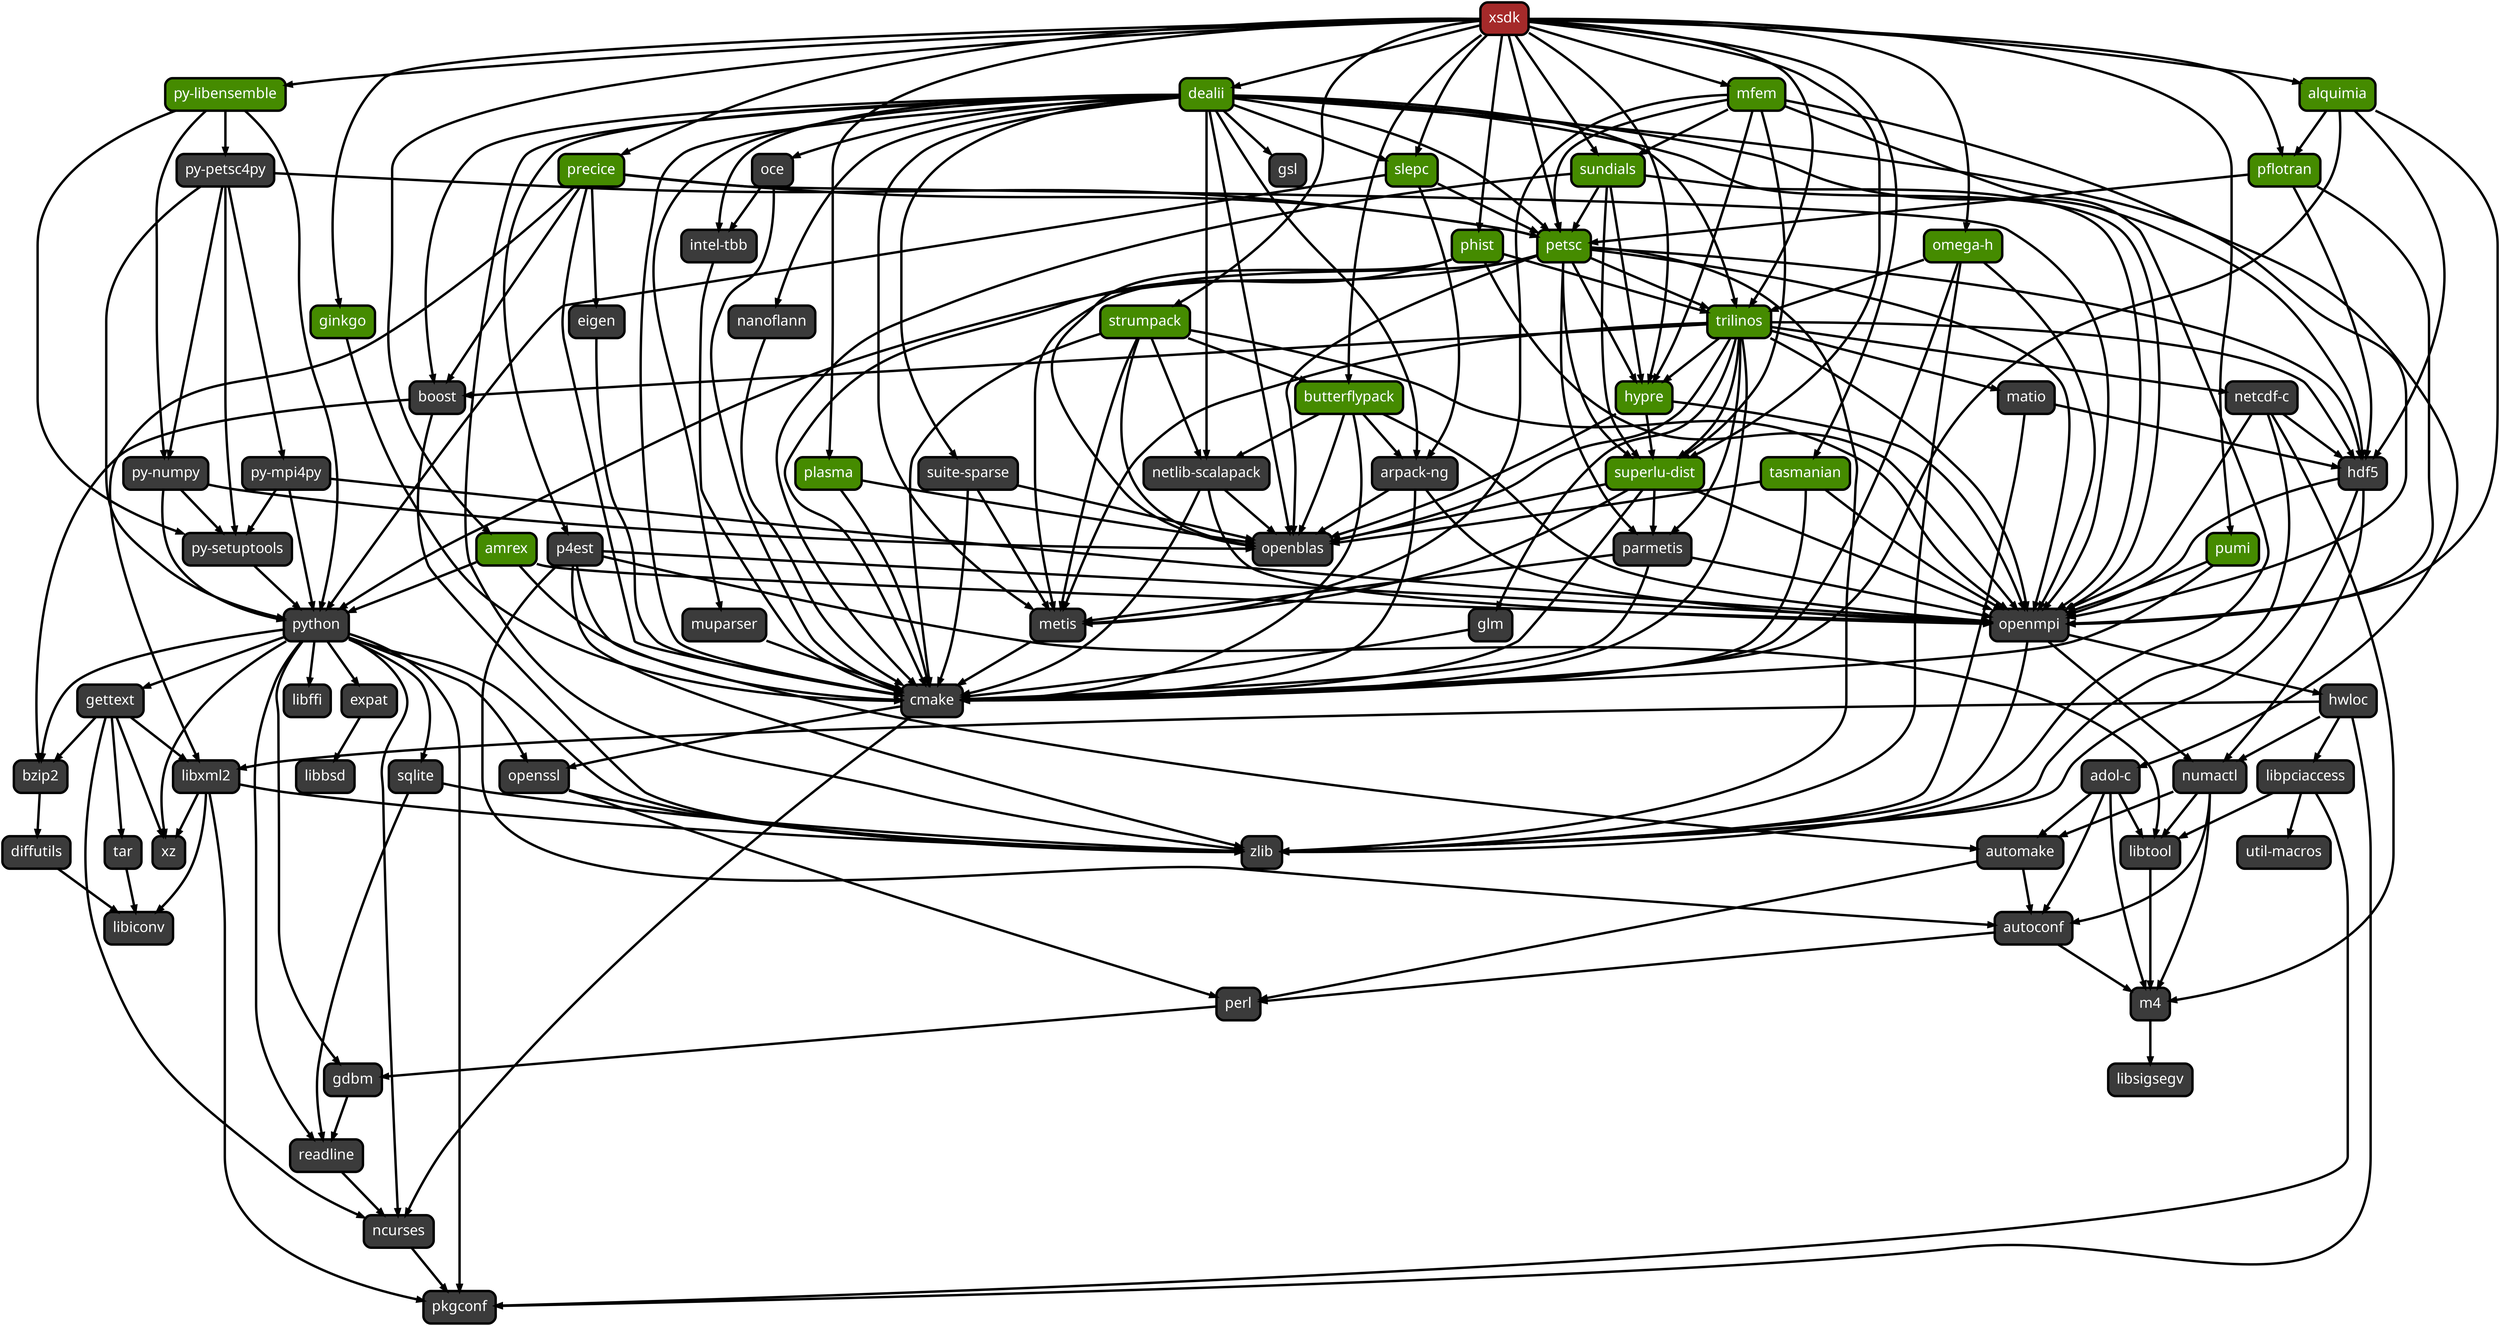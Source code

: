digraph G {
  labelloc = "b"
  rankdir = "TB"
  ranksep = "1"
  edge[
     penwidth=4  ]
  node[
     fontname=Monaco,
     penwidth=4,
     fontsize=24,
     margin=.2,
     shape=box,
     fillcolor=brown,
     fontcolor=white,
     style="rounded,filled"  ]

  "lzbsfk7izjullt2s6kd6ezxey2ybbvit" [fillcolor=chartreuse4, label="trilinos"]
  "oylw3eudtvxrqpb6lsiw5ezxs7wbcrbh" [fillcolor=gray23, label="hwloc"]
  "nhkmyyhk4tf4qek4cvbsgilnza3jepfp" [fillcolor=gray23, label="boost"]
  "27enixe7wyfrrsqyar2qe2llz5d3buud" [fillcolor=chartreuse4, label="petsc"]
  "2qbsalbj5o5lbetsposincfajx3ovf2b" [fillcolor=chartreuse4, label="phist"]
  "j6blq46il2hfg3kvi3a4k7i7v4xrl2zf" [fillcolor=gray23, label="openssl"]
  "smnxf6wn24ffif75bqdulbtkkvuraj6b" [fillcolor=gray23, label="py-numpy"]
  "bml7kfkf27cbpnbhyy4kfdnlxqnrxfzt" [fillcolor=gray23, label="python"]
  "o5pa2av36vbwbafe64qa2xaqv6vdd5jn" [fillcolor=gray23, label="openblas"]
  "xf3wgu255a6obrrfly4itykioxi7dalt" [fillcolor=chartreuse4, label="omega-h"]
  "lp55kra5rpenopiqutljdr5udsmqe7w7" [fillcolor=gray23, label="hdf5"]
  "al4epsqqdjcufnurvmo4nsf3z3bbklh5" [fillcolor=gray23, label="sqlite"]
  "otjp5a3viguitdec5ixh5rijpsvzdvax" [fillcolor=gray23, label="cmake"]
  "6vafhspx26ed7gukbt4lc5nnq3niihhx" [fillcolor=chartreuse4, label="butterflypack"]
  "cqjnmzncp2y5sdaomregb6a54wyjobnn" [fillcolor=gray23, label="m4"]
  "f3t5giz664ey5uwmfrbhthdjdd4r4xde" [fillcolor=gray23, label="netlib-scalapack"]
  "blldzdr2nj3uywh5se2guy3bqjoejtiy" [fillcolor=chartreuse4, label="py-libensemble"]
  "gd3ga274ivo6nkwni2cstt4y2vororrp" [fillcolor=gray23, label="diffutils"]
  "i7x2gr52wlq6i5hmm5elbb6uzzf2ysm7" [fillcolor=gray23, label="zlib"]
  "yy4rfootq4mjmzcs35ep3baa34lbzzhb" [fillcolor=chartreuse4, label="amrex"]
  "jy24vpkemvi6wyyl2uuujk7wp7ki3kmo" [fillcolor=chartreuse4, label="tasmanian"]
  "tcis3wlczzdiqrv3iivl25njmpn2n3q2" [fillcolor=gray23, label="oce"]
  "icuhodptycm245mc4umu4ujv25fxizmf" [fillcolor=gray23, label="tar"]
  "mpzc3umnwyzav56frn72mtguqx5tp7sz" [fillcolor=gray23, label="nanoflann"]
  "air3cautb5gz3p6yl4wctksvdds56yfc" [fillcolor=gray23, label="libiconv"]
  "seeging2litozb6q3h342gx4rjj6bk73" [fillcolor=gray23, label="expat"]
  "6n7wec2t4hkw4tb3jwgvxrfh4jzqlnav" [fillcolor=gray23, label="pkgconf"]
  "awcd3xbi3sfbfgsywohfgodeeayr2z76" [fillcolor=gray23, label="p4est"]
  "qfkamhp7bupvfcwjymciftbkc75g7gjt" [fillcolor=gray23, label="py-setuptools"]
  "2hq773wj452jcqsx74gtkruhb6gvtcnd" [fillcolor=gray23, label="readline"]
  "vub5m6pulb6zq5k2dzvdtdlqbl3v5h6b" [fillcolor=gray23, label="arpack-ng"]
  "wjtud32uno5gsazy5557zttcnxn5lzfx" [fillcolor=chartreuse4, label="slepc"]
  "ai6bmdizqvjokgta2hsou4jbsp34pyww" [fillcolor=chartreuse4, label="alquimia"]
  "7hlg2csrv5yalphcpnveznjfleyvsbs5" [fillcolor=gray23, label="suite-sparse"]
  "eadruvlkzel2s4m5ccwwu2dtmgwgxdhn" [fillcolor=chartreuse4, label="hypre"]
  "6iklqji7rxypl7wl3z4vm7mfqbu7x644" [fillcolor=gray23, label="eigen"]
  "da32pcqhcg5q5uf3vv4aluxkgmnfdckh" [fillcolor=chartreuse4, label="ginkgo"]
  "zd4whphtu2ngi2kch3cbi7sedjrnkvwz" [fillcolor=gray23, label="adol-c"]
  "pwrjv6wpewxlcgkvep7vkicz3ahx5bxt" [fillcolor=gray23, label="automake"]
  "ejkppmnhpblrlfqljn7shlkps2p5gtoe" [fillcolor=gray23, label="ncurses"]
  "ga2bqaimscti7xen6uz5to4tcddpvxvl" [fillcolor=chartreuse4, label="pflotran"]
  "gnyx2ey44wjchspuyi7lpxqwuvdeuzcr" [fillcolor=gray23, label="perl"]
  "bkyvc3nrwealyvbuhgmji7rfvul2wll6" [fillcolor=gray23, label="metis"]
  "lj5dq2zs2fpu4vjfui5exvljfwxl6fzm" [fillcolor=chartreuse4, label="dealii"]
  "2wmkxgk6tim65lktx3zd5mmy44kuhcwn" [fillcolor=chartreuse4, label="mfem"]
  "j2v3vdgyby7vkzcx57k3j6zd2owsihmw" [fillcolor=chartreuse4, label="superlu-dist"]
  "xdklhbbsajhdng5jco2c3umibiqkgcbj" [fillcolor=gray23, label="bzip2"]
  "ysnqks5fz2tbh6wu7fpxjwhmgpyyqv4z" [fillcolor=gray23, label="matio"]
  "g3636meuu2bhpe425znyzvwishhwuuhc" [fillcolor=gray23, label="libxml2"]
  "32nygxosb5wfcdi3wo23rvyrygvdgvmw" [fillcolor=gray23, label="netcdf-c"]
  "ck6dwhyplakpyidht5nnqctw3je2mdwe" [fillcolor=gray23, label="muparser"]
  "wnbebxl53gnaelzgey7z77rit4yc3oge" [fillcolor=chartreuse4, label="plasma"]
  "iygjwwurg2zmws3fadhmza3ykds6ihww" [fillcolor=chartreuse4, label="strumpack"]
  "qmjnpvde6cm5bf7fd6fngz5ixaig6zsz" [fillcolor=gray23, label="glm"]
  "o4wrljnh3iftmlwfvfv5tgktoz3vky3l" [fillcolor=gray23, label="gsl"]
  "uwcxp4smaivdeetlymjsxrwd2lesvhgs" [fillcolor=gray23, label="numactl"]
  "uwpnnuae4nwwueamgaqykqs2xspakhvy" [fillcolor=gray23, label="parmetis"]
  "ivdigrxdynm4ka7ssopokee6gjqw2bmd" [fillcolor=gray23, label="py-mpi4py"]
  "r6xu2t76ree7ehpygogolsap5zjnrjls" [fillcolor=chartreuse4, label="sundials"]
  "vr6itv2fcz766lh2aziplmnuazbmjyc6" [label="xsdk"]
  "k2i73dkedvzay524afdfvch72fdz27vn" [fillcolor=gray23, label="autoconf"]
  "lti34s2ck3emiumhmrvywitgm5il3nnq" [fillcolor=gray23, label="util-macros"]
  "lmz3jhet2k3zqkxanfldd7n6ygdyrcey" [fillcolor=chartreuse4, label="precice"]
  "aogun3xlhljmrffhmav5ocuvpr43zwh5" [fillcolor=gray23, label="openmpi"]
  "qbbtbxs3vsgwc3kzixn7bbcvs2u2ur2n" [fillcolor=chartreuse4, label="pumi"]
  "mrf6imcyx2rvcmo2utxt74drm5ttoysj" [fillcolor=gray23, label="py-petsc4py"]
  "lig6nboqdgy3klshpvnewybqncfq67gh" [fillcolor=gray23, label="libbsd"]
  "oxfzkhpzh4qqvjgwpr64co63nvj6iko7" [fillcolor=gray23, label="libffi"]
  "tceaghmh2y4qsiigc3jm37y45hky6tc4" [fillcolor=gray23, label="libpciaccess"]
  "ewc3mxmfahqvykqyaxbvnlvhbus7z6fk" [fillcolor=gray23, label="gettext"]
  "alanhiu6czznarkbwy52ghycre7tgygm" [fillcolor=gray23, label="libsigsegv"]
  "cguxahua77c3mb52ac4lggdogbk4kvid" [fillcolor=gray23, label="xz"]
  "a755kizytas3bwrej6qzhn6kjkv3vyxu" [fillcolor=gray23, label="intel-tbb"]
  "3hmyszoqvdw2tivs7wce7rqywysab2oq" [fillcolor=gray23, label="libtool"]
  "ovjuakpkpn3qhadpangwivl3bzjiueoz" [fillcolor=gray23, label="gdbm"]

  "j2v3vdgyby7vkzcx57k3j6zd2owsihmw" -> "o5pa2av36vbwbafe64qa2xaqv6vdd5jn"
  "qbbtbxs3vsgwc3kzixn7bbcvs2u2ur2n" -> "aogun3xlhljmrffhmav5ocuvpr43zwh5"
  "f3t5giz664ey5uwmfrbhthdjdd4r4xde" -> "aogun3xlhljmrffhmav5ocuvpr43zwh5"
  "iygjwwurg2zmws3fadhmza3ykds6ihww" -> "f3t5giz664ey5uwmfrbhthdjdd4r4xde"
  "27enixe7wyfrrsqyar2qe2llz5d3buud" -> "lp55kra5rpenopiqutljdr5udsmqe7w7"
  "ivdigrxdynm4ka7ssopokee6gjqw2bmd" -> "aogun3xlhljmrffhmav5ocuvpr43zwh5"
  "uwcxp4smaivdeetlymjsxrwd2lesvhgs" -> "k2i73dkedvzay524afdfvch72fdz27vn"
  "ga2bqaimscti7xen6uz5to4tcddpvxvl" -> "lp55kra5rpenopiqutljdr5udsmqe7w7"
  "f3t5giz664ey5uwmfrbhthdjdd4r4xde" -> "o5pa2av36vbwbafe64qa2xaqv6vdd5jn"
  "vr6itv2fcz766lh2aziplmnuazbmjyc6" -> "lzbsfk7izjullt2s6kd6ezxey2ybbvit"
  "lmz3jhet2k3zqkxanfldd7n6ygdyrcey" -> "27enixe7wyfrrsqyar2qe2llz5d3buud"
  "3hmyszoqvdw2tivs7wce7rqywysab2oq" -> "cqjnmzncp2y5sdaomregb6a54wyjobnn"
  "al4epsqqdjcufnurvmo4nsf3z3bbklh5" -> "2hq773wj452jcqsx74gtkruhb6gvtcnd"
  "lj5dq2zs2fpu4vjfui5exvljfwxl6fzm" -> "aogun3xlhljmrffhmav5ocuvpr43zwh5"
  "lj5dq2zs2fpu4vjfui5exvljfwxl6fzm" -> "vub5m6pulb6zq5k2dzvdtdlqbl3v5h6b"
  "awcd3xbi3sfbfgsywohfgodeeayr2z76" -> "aogun3xlhljmrffhmav5ocuvpr43zwh5"
  "aogun3xlhljmrffhmav5ocuvpr43zwh5" -> "uwcxp4smaivdeetlymjsxrwd2lesvhgs"
  "2wmkxgk6tim65lktx3zd5mmy44kuhcwn" -> "j2v3vdgyby7vkzcx57k3j6zd2owsihmw"
  "lzbsfk7izjullt2s6kd6ezxey2ybbvit" -> "ysnqks5fz2tbh6wu7fpxjwhmgpyyqv4z"
  "xf3wgu255a6obrrfly4itykioxi7dalt" -> "i7x2gr52wlq6i5hmm5elbb6uzzf2ysm7"
  "lj5dq2zs2fpu4vjfui5exvljfwxl6fzm" -> "bkyvc3nrwealyvbuhgmji7rfvul2wll6"
  "lj5dq2zs2fpu4vjfui5exvljfwxl6fzm" -> "tcis3wlczzdiqrv3iivl25njmpn2n3q2"
  "uwpnnuae4nwwueamgaqykqs2xspakhvy" -> "bkyvc3nrwealyvbuhgmji7rfvul2wll6"
  "vr6itv2fcz766lh2aziplmnuazbmjyc6" -> "6vafhspx26ed7gukbt4lc5nnq3niihhx"
  "g3636meuu2bhpe425znyzvwishhwuuhc" -> "6n7wec2t4hkw4tb3jwgvxrfh4jzqlnav"
  "lj5dq2zs2fpu4vjfui5exvljfwxl6fzm" -> "awcd3xbi3sfbfgsywohfgodeeayr2z76"
  "bml7kfkf27cbpnbhyy4kfdnlxqnrxfzt" -> "seeging2litozb6q3h342gx4rjj6bk73"
  "da32pcqhcg5q5uf3vv4aluxkgmnfdckh" -> "otjp5a3viguitdec5ixh5rijpsvzdvax"
  "vub5m6pulb6zq5k2dzvdtdlqbl3v5h6b" -> "o5pa2av36vbwbafe64qa2xaqv6vdd5jn"
  "7hlg2csrv5yalphcpnveznjfleyvsbs5" -> "o5pa2av36vbwbafe64qa2xaqv6vdd5jn"
  "wnbebxl53gnaelzgey7z77rit4yc3oge" -> "o5pa2av36vbwbafe64qa2xaqv6vdd5jn"
  "zd4whphtu2ngi2kch3cbi7sedjrnkvwz" -> "3hmyszoqvdw2tivs7wce7rqywysab2oq"
  "lj5dq2zs2fpu4vjfui5exvljfwxl6fzm" -> "i7x2gr52wlq6i5hmm5elbb6uzzf2ysm7"
  "awcd3xbi3sfbfgsywohfgodeeayr2z76" -> "i7x2gr52wlq6i5hmm5elbb6uzzf2ysm7"
  "blldzdr2nj3uywh5se2guy3bqjoejtiy" -> "bml7kfkf27cbpnbhyy4kfdnlxqnrxfzt"
  "lj5dq2zs2fpu4vjfui5exvljfwxl6fzm" -> "nhkmyyhk4tf4qek4cvbsgilnza3jepfp"
  "2qbsalbj5o5lbetsposincfajx3ovf2b" -> "o5pa2av36vbwbafe64qa2xaqv6vdd5jn"
  "xf3wgu255a6obrrfly4itykioxi7dalt" -> "otjp5a3viguitdec5ixh5rijpsvzdvax"
  "vr6itv2fcz766lh2aziplmnuazbmjyc6" -> "2qbsalbj5o5lbetsposincfajx3ovf2b"
  "bml7kfkf27cbpnbhyy4kfdnlxqnrxfzt" -> "2hq773wj452jcqsx74gtkruhb6gvtcnd"
  "smnxf6wn24ffif75bqdulbtkkvuraj6b" -> "o5pa2av36vbwbafe64qa2xaqv6vdd5jn"
  "27enixe7wyfrrsqyar2qe2llz5d3buud" -> "bkyvc3nrwealyvbuhgmji7rfvul2wll6"
  "vr6itv2fcz766lh2aziplmnuazbmjyc6" -> "jy24vpkemvi6wyyl2uuujk7wp7ki3kmo"
  "lj5dq2zs2fpu4vjfui5exvljfwxl6fzm" -> "ck6dwhyplakpyidht5nnqctw3je2mdwe"
  "tcis3wlczzdiqrv3iivl25njmpn2n3q2" -> "a755kizytas3bwrej6qzhn6kjkv3vyxu"
  "uwpnnuae4nwwueamgaqykqs2xspakhvy" -> "otjp5a3viguitdec5ixh5rijpsvzdvax"
  "vr6itv2fcz766lh2aziplmnuazbmjyc6" -> "2wmkxgk6tim65lktx3zd5mmy44kuhcwn"
  "ga2bqaimscti7xen6uz5to4tcddpvxvl" -> "aogun3xlhljmrffhmav5ocuvpr43zwh5"
  "r6xu2t76ree7ehpygogolsap5zjnrjls" -> "27enixe7wyfrrsqyar2qe2llz5d3buud"
  "2qbsalbj5o5lbetsposincfajx3ovf2b" -> "lzbsfk7izjullt2s6kd6ezxey2ybbvit"
  "lj5dq2zs2fpu4vjfui5exvljfwxl6fzm" -> "lp55kra5rpenopiqutljdr5udsmqe7w7"
  "lmz3jhet2k3zqkxanfldd7n6ygdyrcey" -> "g3636meuu2bhpe425znyzvwishhwuuhc"
  "iygjwwurg2zmws3fadhmza3ykds6ihww" -> "6vafhspx26ed7gukbt4lc5nnq3niihhx"
  "aogun3xlhljmrffhmav5ocuvpr43zwh5" -> "i7x2gr52wlq6i5hmm5elbb6uzzf2ysm7"
  "mrf6imcyx2rvcmo2utxt74drm5ttoysj" -> "bml7kfkf27cbpnbhyy4kfdnlxqnrxfzt"
  "jy24vpkemvi6wyyl2uuujk7wp7ki3kmo" -> "o5pa2av36vbwbafe64qa2xaqv6vdd5jn"
  "seeging2litozb6q3h342gx4rjj6bk73" -> "lig6nboqdgy3klshpvnewybqncfq67gh"
  "f3t5giz664ey5uwmfrbhthdjdd4r4xde" -> "otjp5a3viguitdec5ixh5rijpsvzdvax"
  "32nygxosb5wfcdi3wo23rvyrygvdgvmw" -> "lp55kra5rpenopiqutljdr5udsmqe7w7"
  "vub5m6pulb6zq5k2dzvdtdlqbl3v5h6b" -> "otjp5a3viguitdec5ixh5rijpsvzdvax"
  "ysnqks5fz2tbh6wu7fpxjwhmgpyyqv4z" -> "i7x2gr52wlq6i5hmm5elbb6uzzf2ysm7"
  "wnbebxl53gnaelzgey7z77rit4yc3oge" -> "otjp5a3viguitdec5ixh5rijpsvzdvax"
  "lj5dq2zs2fpu4vjfui5exvljfwxl6fzm" -> "mpzc3umnwyzav56frn72mtguqx5tp7sz"
  "mrf6imcyx2rvcmo2utxt74drm5ttoysj" -> "qfkamhp7bupvfcwjymciftbkc75g7gjt"
  "icuhodptycm245mc4umu4ujv25fxizmf" -> "air3cautb5gz3p6yl4wctksvdds56yfc"
  "mrf6imcyx2rvcmo2utxt74drm5ttoysj" -> "smnxf6wn24ffif75bqdulbtkkvuraj6b"
  "lj5dq2zs2fpu4vjfui5exvljfwxl6fzm" -> "f3t5giz664ey5uwmfrbhthdjdd4r4xde"
  "uwpnnuae4nwwueamgaqykqs2xspakhvy" -> "aogun3xlhljmrffhmav5ocuvpr43zwh5"
  "mpzc3umnwyzav56frn72mtguqx5tp7sz" -> "otjp5a3viguitdec5ixh5rijpsvzdvax"
  "bkyvc3nrwealyvbuhgmji7rfvul2wll6" -> "otjp5a3viguitdec5ixh5rijpsvzdvax"
  "7hlg2csrv5yalphcpnveznjfleyvsbs5" -> "otjp5a3viguitdec5ixh5rijpsvzdvax"
  "yy4rfootq4mjmzcs35ep3baa34lbzzhb" -> "aogun3xlhljmrffhmav5ocuvpr43zwh5"
  "yy4rfootq4mjmzcs35ep3baa34lbzzhb" -> "bml7kfkf27cbpnbhyy4kfdnlxqnrxfzt"
  "27enixe7wyfrrsqyar2qe2llz5d3buud" -> "bml7kfkf27cbpnbhyy4kfdnlxqnrxfzt"
  "uwcxp4smaivdeetlymjsxrwd2lesvhgs" -> "pwrjv6wpewxlcgkvep7vkicz3ahx5bxt"
  "j2v3vdgyby7vkzcx57k3j6zd2owsihmw" -> "bkyvc3nrwealyvbuhgmji7rfvul2wll6"
  "wjtud32uno5gsazy5557zttcnxn5lzfx" -> "vub5m6pulb6zq5k2dzvdtdlqbl3v5h6b"
  "r6xu2t76ree7ehpygogolsap5zjnrjls" -> "j2v3vdgyby7vkzcx57k3j6zd2owsihmw"
  "6vafhspx26ed7gukbt4lc5nnq3niihhx" -> "aogun3xlhljmrffhmav5ocuvpr43zwh5"
  "uwcxp4smaivdeetlymjsxrwd2lesvhgs" -> "cqjnmzncp2y5sdaomregb6a54wyjobnn"
  "mrf6imcyx2rvcmo2utxt74drm5ttoysj" -> "ivdigrxdynm4ka7ssopokee6gjqw2bmd"
  "bml7kfkf27cbpnbhyy4kfdnlxqnrxfzt" -> "i7x2gr52wlq6i5hmm5elbb6uzzf2ysm7"
  "ewc3mxmfahqvykqyaxbvnlvhbus7z6fk" -> "g3636meuu2bhpe425znyzvwishhwuuhc"
  "6vafhspx26ed7gukbt4lc5nnq3niihhx" -> "otjp5a3viguitdec5ixh5rijpsvzdvax"
  "lzbsfk7izjullt2s6kd6ezxey2ybbvit" -> "o5pa2av36vbwbafe64qa2xaqv6vdd5jn"
  "zd4whphtu2ngi2kch3cbi7sedjrnkvwz" -> "cqjnmzncp2y5sdaomregb6a54wyjobnn"
  "tcis3wlczzdiqrv3iivl25njmpn2n3q2" -> "otjp5a3viguitdec5ixh5rijpsvzdvax"
  "lmz3jhet2k3zqkxanfldd7n6ygdyrcey" -> "nhkmyyhk4tf4qek4cvbsgilnza3jepfp"
  "j2v3vdgyby7vkzcx57k3j6zd2owsihmw" -> "uwpnnuae4nwwueamgaqykqs2xspakhvy"
  "ivdigrxdynm4ka7ssopokee6gjqw2bmd" -> "qfkamhp7bupvfcwjymciftbkc75g7gjt"
  "6vafhspx26ed7gukbt4lc5nnq3niihhx" -> "o5pa2av36vbwbafe64qa2xaqv6vdd5jn"
  "2wmkxgk6tim65lktx3zd5mmy44kuhcwn" -> "i7x2gr52wlq6i5hmm5elbb6uzzf2ysm7"
  "j2v3vdgyby7vkzcx57k3j6zd2owsihmw" -> "otjp5a3viguitdec5ixh5rijpsvzdvax"
  "lj5dq2zs2fpu4vjfui5exvljfwxl6fzm" -> "zd4whphtu2ngi2kch3cbi7sedjrnkvwz"
  "ewc3mxmfahqvykqyaxbvnlvhbus7z6fk" -> "xdklhbbsajhdng5jco2c3umibiqkgcbj"
  "ivdigrxdynm4ka7ssopokee6gjqw2bmd" -> "bml7kfkf27cbpnbhyy4kfdnlxqnrxfzt"
  "bml7kfkf27cbpnbhyy4kfdnlxqnrxfzt" -> "xdklhbbsajhdng5jco2c3umibiqkgcbj"
  "bml7kfkf27cbpnbhyy4kfdnlxqnrxfzt" -> "j6blq46il2hfg3kvi3a4k7i7v4xrl2zf"
  "2qbsalbj5o5lbetsposincfajx3ovf2b" -> "aogun3xlhljmrffhmav5ocuvpr43zwh5"
  "lj5dq2zs2fpu4vjfui5exvljfwxl6fzm" -> "27enixe7wyfrrsqyar2qe2llz5d3buud"
  "al4epsqqdjcufnurvmo4nsf3z3bbklh5" -> "i7x2gr52wlq6i5hmm5elbb6uzzf2ysm7"
  "lmz3jhet2k3zqkxanfldd7n6ygdyrcey" -> "6iklqji7rxypl7wl3z4vm7mfqbu7x644"
  "iygjwwurg2zmws3fadhmza3ykds6ihww" -> "aogun3xlhljmrffhmav5ocuvpr43zwh5"
  "lzbsfk7izjullt2s6kd6ezxey2ybbvit" -> "aogun3xlhljmrffhmav5ocuvpr43zwh5"
  "iygjwwurg2zmws3fadhmza3ykds6ihww" -> "otjp5a3viguitdec5ixh5rijpsvzdvax"
  "vr6itv2fcz766lh2aziplmnuazbmjyc6" -> "da32pcqhcg5q5uf3vv4aluxkgmnfdckh"
  "lp55kra5rpenopiqutljdr5udsmqe7w7" -> "aogun3xlhljmrffhmav5ocuvpr43zwh5"
  "yy4rfootq4mjmzcs35ep3baa34lbzzhb" -> "otjp5a3viguitdec5ixh5rijpsvzdvax"
  "lmz3jhet2k3zqkxanfldd7n6ygdyrcey" -> "aogun3xlhljmrffhmav5ocuvpr43zwh5"
  "lj5dq2zs2fpu4vjfui5exvljfwxl6fzm" -> "wjtud32uno5gsazy5557zttcnxn5lzfx"
  "tceaghmh2y4qsiigc3jm37y45hky6tc4" -> "6n7wec2t4hkw4tb3jwgvxrfh4jzqlnav"
  "lzbsfk7izjullt2s6kd6ezxey2ybbvit" -> "32nygxosb5wfcdi3wo23rvyrygvdgvmw"
  "lj5dq2zs2fpu4vjfui5exvljfwxl6fzm" -> "o4wrljnh3iftmlwfvfv5tgktoz3vky3l"
  "7hlg2csrv5yalphcpnveznjfleyvsbs5" -> "bkyvc3nrwealyvbuhgmji7rfvul2wll6"
  "vr6itv2fcz766lh2aziplmnuazbmjyc6" -> "iygjwwurg2zmws3fadhmza3ykds6ihww"
  "lzbsfk7izjullt2s6kd6ezxey2ybbvit" -> "nhkmyyhk4tf4qek4cvbsgilnza3jepfp"
  "smnxf6wn24ffif75bqdulbtkkvuraj6b" -> "qfkamhp7bupvfcwjymciftbkc75g7gjt"
  "vr6itv2fcz766lh2aziplmnuazbmjyc6" -> "blldzdr2nj3uywh5se2guy3bqjoejtiy"
  "lp55kra5rpenopiqutljdr5udsmqe7w7" -> "i7x2gr52wlq6i5hmm5elbb6uzzf2ysm7"
  "eadruvlkzel2s4m5ccwwu2dtmgwgxdhn" -> "j2v3vdgyby7vkzcx57k3j6zd2owsihmw"
  "xf3wgu255a6obrrfly4itykioxi7dalt" -> "aogun3xlhljmrffhmav5ocuvpr43zwh5"
  "j2v3vdgyby7vkzcx57k3j6zd2owsihmw" -> "aogun3xlhljmrffhmav5ocuvpr43zwh5"
  "blldzdr2nj3uywh5se2guy3bqjoejtiy" -> "mrf6imcyx2rvcmo2utxt74drm5ttoysj"
  "qfkamhp7bupvfcwjymciftbkc75g7gjt" -> "bml7kfkf27cbpnbhyy4kfdnlxqnrxfzt"
  "qmjnpvde6cm5bf7fd6fngz5ixaig6zsz" -> "otjp5a3viguitdec5ixh5rijpsvzdvax"
  "pwrjv6wpewxlcgkvep7vkicz3ahx5bxt" -> "gnyx2ey44wjchspuyi7lpxqwuvdeuzcr"
  "lj5dq2zs2fpu4vjfui5exvljfwxl6fzm" -> "a755kizytas3bwrej6qzhn6kjkv3vyxu"
  "zd4whphtu2ngi2kch3cbi7sedjrnkvwz" -> "k2i73dkedvzay524afdfvch72fdz27vn"
  "27enixe7wyfrrsqyar2qe2llz5d3buud" -> "o5pa2av36vbwbafe64qa2xaqv6vdd5jn"
  "g3636meuu2bhpe425znyzvwishhwuuhc" -> "cguxahua77c3mb52ac4lggdogbk4kvid"
  "lzbsfk7izjullt2s6kd6ezxey2ybbvit" -> "otjp5a3viguitdec5ixh5rijpsvzdvax"
  "mrf6imcyx2rvcmo2utxt74drm5ttoysj" -> "27enixe7wyfrrsqyar2qe2llz5d3buud"
  "r6xu2t76ree7ehpygogolsap5zjnrjls" -> "otjp5a3viguitdec5ixh5rijpsvzdvax"
  "ai6bmdizqvjokgta2hsou4jbsp34pyww" -> "otjp5a3viguitdec5ixh5rijpsvzdvax"
  "bml7kfkf27cbpnbhyy4kfdnlxqnrxfzt" -> "cguxahua77c3mb52ac4lggdogbk4kvid"
  "awcd3xbi3sfbfgsywohfgodeeayr2z76" -> "3hmyszoqvdw2tivs7wce7rqywysab2oq"
  "bml7kfkf27cbpnbhyy4kfdnlxqnrxfzt" -> "ewc3mxmfahqvykqyaxbvnlvhbus7z6fk"
  "vr6itv2fcz766lh2aziplmnuazbmjyc6" -> "ai6bmdizqvjokgta2hsou4jbsp34pyww"
  "j6blq46il2hfg3kvi3a4k7i7v4xrl2zf" -> "gnyx2ey44wjchspuyi7lpxqwuvdeuzcr"
  "r6xu2t76ree7ehpygogolsap5zjnrjls" -> "aogun3xlhljmrffhmav5ocuvpr43zwh5"
  "oylw3eudtvxrqpb6lsiw5ezxs7wbcrbh" -> "6n7wec2t4hkw4tb3jwgvxrfh4jzqlnav"
  "27enixe7wyfrrsqyar2qe2llz5d3buud" -> "j2v3vdgyby7vkzcx57k3j6zd2owsihmw"
  "k2i73dkedvzay524afdfvch72fdz27vn" -> "gnyx2ey44wjchspuyi7lpxqwuvdeuzcr"
  "vr6itv2fcz766lh2aziplmnuazbmjyc6" -> "yy4rfootq4mjmzcs35ep3baa34lbzzhb"
  "iygjwwurg2zmws3fadhmza3ykds6ihww" -> "bkyvc3nrwealyvbuhgmji7rfvul2wll6"
  "6vafhspx26ed7gukbt4lc5nnq3niihhx" -> "f3t5giz664ey5uwmfrbhthdjdd4r4xde"
  "wjtud32uno5gsazy5557zttcnxn5lzfx" -> "27enixe7wyfrrsqyar2qe2llz5d3buud"
  "vr6itv2fcz766lh2aziplmnuazbmjyc6" -> "lj5dq2zs2fpu4vjfui5exvljfwxl6fzm"
  "32nygxosb5wfcdi3wo23rvyrygvdgvmw" -> "cqjnmzncp2y5sdaomregb6a54wyjobnn"
  "a755kizytas3bwrej6qzhn6kjkv3vyxu" -> "otjp5a3viguitdec5ixh5rijpsvzdvax"
  "2wmkxgk6tim65lktx3zd5mmy44kuhcwn" -> "r6xu2t76ree7ehpygogolsap5zjnrjls"
  "zd4whphtu2ngi2kch3cbi7sedjrnkvwz" -> "pwrjv6wpewxlcgkvep7vkicz3ahx5bxt"
  "ga2bqaimscti7xen6uz5to4tcddpvxvl" -> "27enixe7wyfrrsqyar2qe2llz5d3buud"
  "27enixe7wyfrrsqyar2qe2llz5d3buud" -> "lzbsfk7izjullt2s6kd6ezxey2ybbvit"
  "uwcxp4smaivdeetlymjsxrwd2lesvhgs" -> "3hmyszoqvdw2tivs7wce7rqywysab2oq"
  "j6blq46il2hfg3kvi3a4k7i7v4xrl2zf" -> "i7x2gr52wlq6i5hmm5elbb6uzzf2ysm7"
  "r6xu2t76ree7ehpygogolsap5zjnrjls" -> "eadruvlkzel2s4m5ccwwu2dtmgwgxdhn"
  "vr6itv2fcz766lh2aziplmnuazbmjyc6" -> "j2v3vdgyby7vkzcx57k3j6zd2owsihmw"
  "lzbsfk7izjullt2s6kd6ezxey2ybbvit" -> "bkyvc3nrwealyvbuhgmji7rfvul2wll6"
  "vub5m6pulb6zq5k2dzvdtdlqbl3v5h6b" -> "aogun3xlhljmrffhmav5ocuvpr43zwh5"
  "oylw3eudtvxrqpb6lsiw5ezxs7wbcrbh" -> "uwcxp4smaivdeetlymjsxrwd2lesvhgs"
  "vr6itv2fcz766lh2aziplmnuazbmjyc6" -> "qbbtbxs3vsgwc3kzixn7bbcvs2u2ur2n"
  "oylw3eudtvxrqpb6lsiw5ezxs7wbcrbh" -> "tceaghmh2y4qsiigc3jm37y45hky6tc4"
  "ewc3mxmfahqvykqyaxbvnlvhbus7z6fk" -> "icuhodptycm245mc4umu4ujv25fxizmf"
  "bml7kfkf27cbpnbhyy4kfdnlxqnrxfzt" -> "oxfzkhpzh4qqvjgwpr64co63nvj6iko7"
  "lj5dq2zs2fpu4vjfui5exvljfwxl6fzm" -> "lzbsfk7izjullt2s6kd6ezxey2ybbvit"
  "ysnqks5fz2tbh6wu7fpxjwhmgpyyqv4z" -> "lp55kra5rpenopiqutljdr5udsmqe7w7"
  "blldzdr2nj3uywh5se2guy3bqjoejtiy" -> "smnxf6wn24ffif75bqdulbtkkvuraj6b"
  "bml7kfkf27cbpnbhyy4kfdnlxqnrxfzt" -> "al4epsqqdjcufnurvmo4nsf3z3bbklh5"
  "pwrjv6wpewxlcgkvep7vkicz3ahx5bxt" -> "k2i73dkedvzay524afdfvch72fdz27vn"
  "32nygxosb5wfcdi3wo23rvyrygvdgvmw" -> "i7x2gr52wlq6i5hmm5elbb6uzzf2ysm7"
  "jy24vpkemvi6wyyl2uuujk7wp7ki3kmo" -> "otjp5a3viguitdec5ixh5rijpsvzdvax"
  "k2i73dkedvzay524afdfvch72fdz27vn" -> "cqjnmzncp2y5sdaomregb6a54wyjobnn"
  "lzbsfk7izjullt2s6kd6ezxey2ybbvit" -> "eadruvlkzel2s4m5ccwwu2dtmgwgxdhn"
  "g3636meuu2bhpe425znyzvwishhwuuhc" -> "air3cautb5gz3p6yl4wctksvdds56yfc"
  "lj5dq2zs2fpu4vjfui5exvljfwxl6fzm" -> "otjp5a3viguitdec5ixh5rijpsvzdvax"
  "smnxf6wn24ffif75bqdulbtkkvuraj6b" -> "bml7kfkf27cbpnbhyy4kfdnlxqnrxfzt"
  "xf3wgu255a6obrrfly4itykioxi7dalt" -> "lzbsfk7izjullt2s6kd6ezxey2ybbvit"
  "lmz3jhet2k3zqkxanfldd7n6ygdyrcey" -> "otjp5a3viguitdec5ixh5rijpsvzdvax"
  "awcd3xbi3sfbfgsywohfgodeeayr2z76" -> "k2i73dkedvzay524afdfvch72fdz27vn"
  "vr6itv2fcz766lh2aziplmnuazbmjyc6" -> "xf3wgu255a6obrrfly4itykioxi7dalt"
  "xdklhbbsajhdng5jco2c3umibiqkgcbj" -> "gd3ga274ivo6nkwni2cstt4y2vororrp"
  "nhkmyyhk4tf4qek4cvbsgilnza3jepfp" -> "xdklhbbsajhdng5jco2c3umibiqkgcbj"
  "otjp5a3viguitdec5ixh5rijpsvzdvax" -> "j6blq46il2hfg3kvi3a4k7i7v4xrl2zf"
  "32nygxosb5wfcdi3wo23rvyrygvdgvmw" -> "aogun3xlhljmrffhmav5ocuvpr43zwh5"
  "lj5dq2zs2fpu4vjfui5exvljfwxl6fzm" -> "o5pa2av36vbwbafe64qa2xaqv6vdd5jn"
  "gd3ga274ivo6nkwni2cstt4y2vororrp" -> "air3cautb5gz3p6yl4wctksvdds56yfc"
  "qbbtbxs3vsgwc3kzixn7bbcvs2u2ur2n" -> "otjp5a3viguitdec5ixh5rijpsvzdvax"
  "ai6bmdizqvjokgta2hsou4jbsp34pyww" -> "ga2bqaimscti7xen6uz5to4tcddpvxvl"
  "2qbsalbj5o5lbetsposincfajx3ovf2b" -> "otjp5a3viguitdec5ixh5rijpsvzdvax"
  "vr6itv2fcz766lh2aziplmnuazbmjyc6" -> "wjtud32uno5gsazy5557zttcnxn5lzfx"
  "bml7kfkf27cbpnbhyy4kfdnlxqnrxfzt" -> "ejkppmnhpblrlfqljn7shlkps2p5gtoe"
  "jy24vpkemvi6wyyl2uuujk7wp7ki3kmo" -> "aogun3xlhljmrffhmav5ocuvpr43zwh5"
  "ewc3mxmfahqvykqyaxbvnlvhbus7z6fk" -> "ejkppmnhpblrlfqljn7shlkps2p5gtoe"
  "awcd3xbi3sfbfgsywohfgodeeayr2z76" -> "pwrjv6wpewxlcgkvep7vkicz3ahx5bxt"
  "vr6itv2fcz766lh2aziplmnuazbmjyc6" -> "wnbebxl53gnaelzgey7z77rit4yc3oge"
  "lzbsfk7izjullt2s6kd6ezxey2ybbvit" -> "qmjnpvde6cm5bf7fd6fngz5ixaig6zsz"
  "aogun3xlhljmrffhmav5ocuvpr43zwh5" -> "oylw3eudtvxrqpb6lsiw5ezxs7wbcrbh"
  "lp55kra5rpenopiqutljdr5udsmqe7w7" -> "uwcxp4smaivdeetlymjsxrwd2lesvhgs"
  "lj5dq2zs2fpu4vjfui5exvljfwxl6fzm" -> "7hlg2csrv5yalphcpnveznjfleyvsbs5"
  "2wmkxgk6tim65lktx3zd5mmy44kuhcwn" -> "aogun3xlhljmrffhmav5ocuvpr43zwh5"
  "ejkppmnhpblrlfqljn7shlkps2p5gtoe" -> "6n7wec2t4hkw4tb3jwgvxrfh4jzqlnav"
  "27enixe7wyfrrsqyar2qe2llz5d3buud" -> "uwpnnuae4nwwueamgaqykqs2xspakhvy"
  "27enixe7wyfrrsqyar2qe2llz5d3buud" -> "eadruvlkzel2s4m5ccwwu2dtmgwgxdhn"
  "iygjwwurg2zmws3fadhmza3ykds6ihww" -> "o5pa2av36vbwbafe64qa2xaqv6vdd5jn"
  "g3636meuu2bhpe425znyzvwishhwuuhc" -> "i7x2gr52wlq6i5hmm5elbb6uzzf2ysm7"
  "otjp5a3viguitdec5ixh5rijpsvzdvax" -> "ejkppmnhpblrlfqljn7shlkps2p5gtoe"
  "oylw3eudtvxrqpb6lsiw5ezxs7wbcrbh" -> "g3636meuu2bhpe425znyzvwishhwuuhc"
  "2wmkxgk6tim65lktx3zd5mmy44kuhcwn" -> "bkyvc3nrwealyvbuhgmji7rfvul2wll6"
  "vr6itv2fcz766lh2aziplmnuazbmjyc6" -> "ga2bqaimscti7xen6uz5to4tcddpvxvl"
  "lzbsfk7izjullt2s6kd6ezxey2ybbvit" -> "j2v3vdgyby7vkzcx57k3j6zd2owsihmw"
  "6iklqji7rxypl7wl3z4vm7mfqbu7x644" -> "otjp5a3viguitdec5ixh5rijpsvzdvax"
  "lzbsfk7izjullt2s6kd6ezxey2ybbvit" -> "lp55kra5rpenopiqutljdr5udsmqe7w7"
  "eadruvlkzel2s4m5ccwwu2dtmgwgxdhn" -> "aogun3xlhljmrffhmav5ocuvpr43zwh5"
  "2hq773wj452jcqsx74gtkruhb6gvtcnd" -> "ejkppmnhpblrlfqljn7shlkps2p5gtoe"
  "tceaghmh2y4qsiigc3jm37y45hky6tc4" -> "lti34s2ck3emiumhmrvywitgm5il3nnq"
  "bml7kfkf27cbpnbhyy4kfdnlxqnrxfzt" -> "6n7wec2t4hkw4tb3jwgvxrfh4jzqlnav"
  "ai6bmdizqvjokgta2hsou4jbsp34pyww" -> "lp55kra5rpenopiqutljdr5udsmqe7w7"
  "ovjuakpkpn3qhadpangwivl3bzjiueoz" -> "2hq773wj452jcqsx74gtkruhb6gvtcnd"
  "2wmkxgk6tim65lktx3zd5mmy44kuhcwn" -> "eadruvlkzel2s4m5ccwwu2dtmgwgxdhn"
  "vr6itv2fcz766lh2aziplmnuazbmjyc6" -> "r6xu2t76ree7ehpygogolsap5zjnrjls"
  "6vafhspx26ed7gukbt4lc5nnq3niihhx" -> "vub5m6pulb6zq5k2dzvdtdlqbl3v5h6b"
  "vr6itv2fcz766lh2aziplmnuazbmjyc6" -> "eadruvlkzel2s4m5ccwwu2dtmgwgxdhn"
  "vr6itv2fcz766lh2aziplmnuazbmjyc6" -> "lmz3jhet2k3zqkxanfldd7n6ygdyrcey"
  "ai6bmdizqvjokgta2hsou4jbsp34pyww" -> "aogun3xlhljmrffhmav5ocuvpr43zwh5"
  "27enixe7wyfrrsqyar2qe2llz5d3buud" -> "i7x2gr52wlq6i5hmm5elbb6uzzf2ysm7"
  "blldzdr2nj3uywh5se2guy3bqjoejtiy" -> "qfkamhp7bupvfcwjymciftbkc75g7gjt"
  "eadruvlkzel2s4m5ccwwu2dtmgwgxdhn" -> "o5pa2av36vbwbafe64qa2xaqv6vdd5jn"
  "tceaghmh2y4qsiigc3jm37y45hky6tc4" -> "3hmyszoqvdw2tivs7wce7rqywysab2oq"
  "ck6dwhyplakpyidht5nnqctw3je2mdwe" -> "otjp5a3viguitdec5ixh5rijpsvzdvax"
  "nhkmyyhk4tf4qek4cvbsgilnza3jepfp" -> "i7x2gr52wlq6i5hmm5elbb6uzzf2ysm7"
  "vr6itv2fcz766lh2aziplmnuazbmjyc6" -> "27enixe7wyfrrsqyar2qe2llz5d3buud"
  "ewc3mxmfahqvykqyaxbvnlvhbus7z6fk" -> "cguxahua77c3mb52ac4lggdogbk4kvid"
  "lzbsfk7izjullt2s6kd6ezxey2ybbvit" -> "uwpnnuae4nwwueamgaqykqs2xspakhvy"
  "wjtud32uno5gsazy5557zttcnxn5lzfx" -> "bml7kfkf27cbpnbhyy4kfdnlxqnrxfzt"
  "2wmkxgk6tim65lktx3zd5mmy44kuhcwn" -> "27enixe7wyfrrsqyar2qe2llz5d3buud"
  "gnyx2ey44wjchspuyi7lpxqwuvdeuzcr" -> "ovjuakpkpn3qhadpangwivl3bzjiueoz"
  "bml7kfkf27cbpnbhyy4kfdnlxqnrxfzt" -> "ovjuakpkpn3qhadpangwivl3bzjiueoz"
  "27enixe7wyfrrsqyar2qe2llz5d3buud" -> "aogun3xlhljmrffhmav5ocuvpr43zwh5"
  "cqjnmzncp2y5sdaomregb6a54wyjobnn" -> "alanhiu6czznarkbwy52ghycre7tgygm"
}

